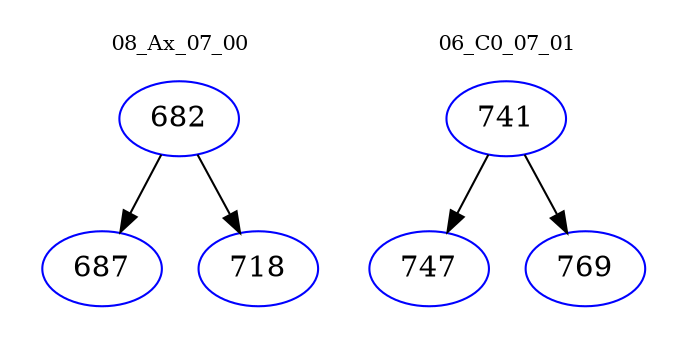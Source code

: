 digraph{
subgraph cluster_0 {
color = white
label = "08_Ax_07_00";
fontsize=10;
T0_682 [label="682", color="blue"]
T0_682 -> T0_687 [color="black"]
T0_687 [label="687", color="blue"]
T0_682 -> T0_718 [color="black"]
T0_718 [label="718", color="blue"]
}
subgraph cluster_1 {
color = white
label = "06_C0_07_01";
fontsize=10;
T1_741 [label="741", color="blue"]
T1_741 -> T1_747 [color="black"]
T1_747 [label="747", color="blue"]
T1_741 -> T1_769 [color="black"]
T1_769 [label="769", color="blue"]
}
}
